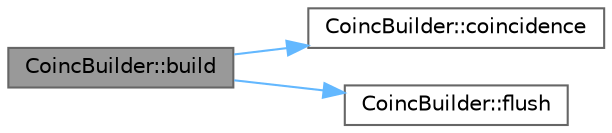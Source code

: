 digraph "CoincBuilder::build"
{
 // LATEX_PDF_SIZE
  bgcolor="transparent";
  edge [fontname=Helvetica,fontsize=10,labelfontname=Helvetica,labelfontsize=10];
  node [fontname=Helvetica,fontsize=10,shape=box,height=0.2,width=0.4];
  rankdir="LR";
  Node1 [id="Node000001",label="CoincBuilder::build",height=0.2,width=0.4,color="gray40", fillcolor="grey60", style="filled", fontcolor="black",tooltip=" "];
  Node1 -> Node2 [id="edge1_Node000001_Node000002",color="steelblue1",style="solid",tooltip=" "];
  Node2 [id="Node000002",label="CoincBuilder::coincidence",height=0.2,width=0.4,color="grey40", fillcolor="white", style="filled",URL="$class_coinc_builder.html#a3c24beee60ac12561bac7449d71723db",tooltip=" "];
  Node1 -> Node3 [id="edge2_Node000001_Node000003",color="steelblue1",style="solid",tooltip=" "];
  Node3 [id="Node000003",label="CoincBuilder::flush",height=0.2,width=0.4,color="grey40", fillcolor="white", style="filled",URL="$class_coinc_builder.html#a0f67c5b57f3eb5a2ef29dcb40c06b856",tooltip=" "];
}
